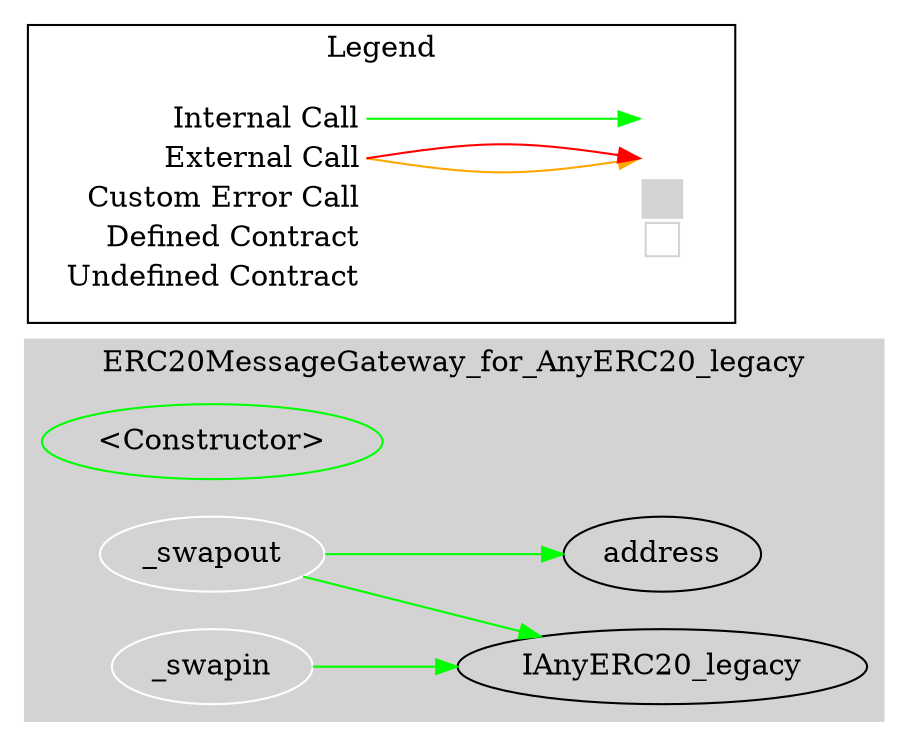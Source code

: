 digraph G {
  graph [ ratio = "auto", page = "100", compound =true ];
subgraph "clusterERC20MessageGateway_for_AnyERC20_legacy" {
  graph [ label = "ERC20MessageGateway_for_AnyERC20_legacy", color = "lightgray", style = "filled", bgcolor = "lightgray" ];
  "ERC20MessageGateway_for_AnyERC20_legacy.<Constructor>" [ label = "<Constructor>", color = "green" ];
  "ERC20MessageGateway_for_AnyERC20_legacy._swapout" [ label = "_swapout", color = "white" ];
  "ERC20MessageGateway_for_AnyERC20_legacy._swapin" [ label = "_swapin", color = "white" ];
  "ERC20MessageGateway_for_AnyERC20_legacy.IAnyERC20_legacy" [ label = "IAnyERC20_legacy" ];
  "ERC20MessageGateway_for_AnyERC20_legacy.address" [ label = "address" ];
}

  "ERC20MessageGateway_for_AnyERC20_legacy._swapout";
  "ERC20MessageGateway_for_AnyERC20_legacy.IAnyERC20_legacy";
  "ERC20MessageGateway_for_AnyERC20_legacy.address";
  "ERC20MessageGateway_for_AnyERC20_legacy._swapin";
  "ERC20MessageGateway_for_AnyERC20_legacy._swapout" -> "ERC20MessageGateway_for_AnyERC20_legacy.IAnyERC20_legacy" [ color = "green" ];
  "ERC20MessageGateway_for_AnyERC20_legacy._swapout" -> "ERC20MessageGateway_for_AnyERC20_legacy.address" [ color = "green" ];
  "ERC20MessageGateway_for_AnyERC20_legacy._swapin" -> "ERC20MessageGateway_for_AnyERC20_legacy.IAnyERC20_legacy" [ color = "green" ];


rankdir=LR
node [shape=plaintext]
subgraph cluster_01 { 
label = "Legend";
key [label=<<table border="0" cellpadding="2" cellspacing="0" cellborder="0">
  <tr><td align="right" port="i1">Internal Call</td></tr>
  <tr><td align="right" port="i2">External Call</td></tr>
  <tr><td align="right" port="i2">Custom Error Call</td></tr>
  <tr><td align="right" port="i3">Defined Contract</td></tr>
  <tr><td align="right" port="i4">Undefined Contract</td></tr>
  </table>>]
key2 [label=<<table border="0" cellpadding="2" cellspacing="0" cellborder="0">
  <tr><td port="i1">&nbsp;&nbsp;&nbsp;</td></tr>
  <tr><td port="i2">&nbsp;&nbsp;&nbsp;</td></tr>
  <tr><td port="i3" bgcolor="lightgray">&nbsp;&nbsp;&nbsp;</td></tr>
  <tr><td port="i4">
    <table border="1" cellborder="0" cellspacing="0" cellpadding="7" color="lightgray">
      <tr>
       <td></td>
      </tr>
     </table>
  </td></tr>
  </table>>]
key:i1:e -> key2:i1:w [color="green"]
key:i2:e -> key2:i2:w [color="orange"]
key:i2:e -> key2:i2:w [color="red"]
}
}

